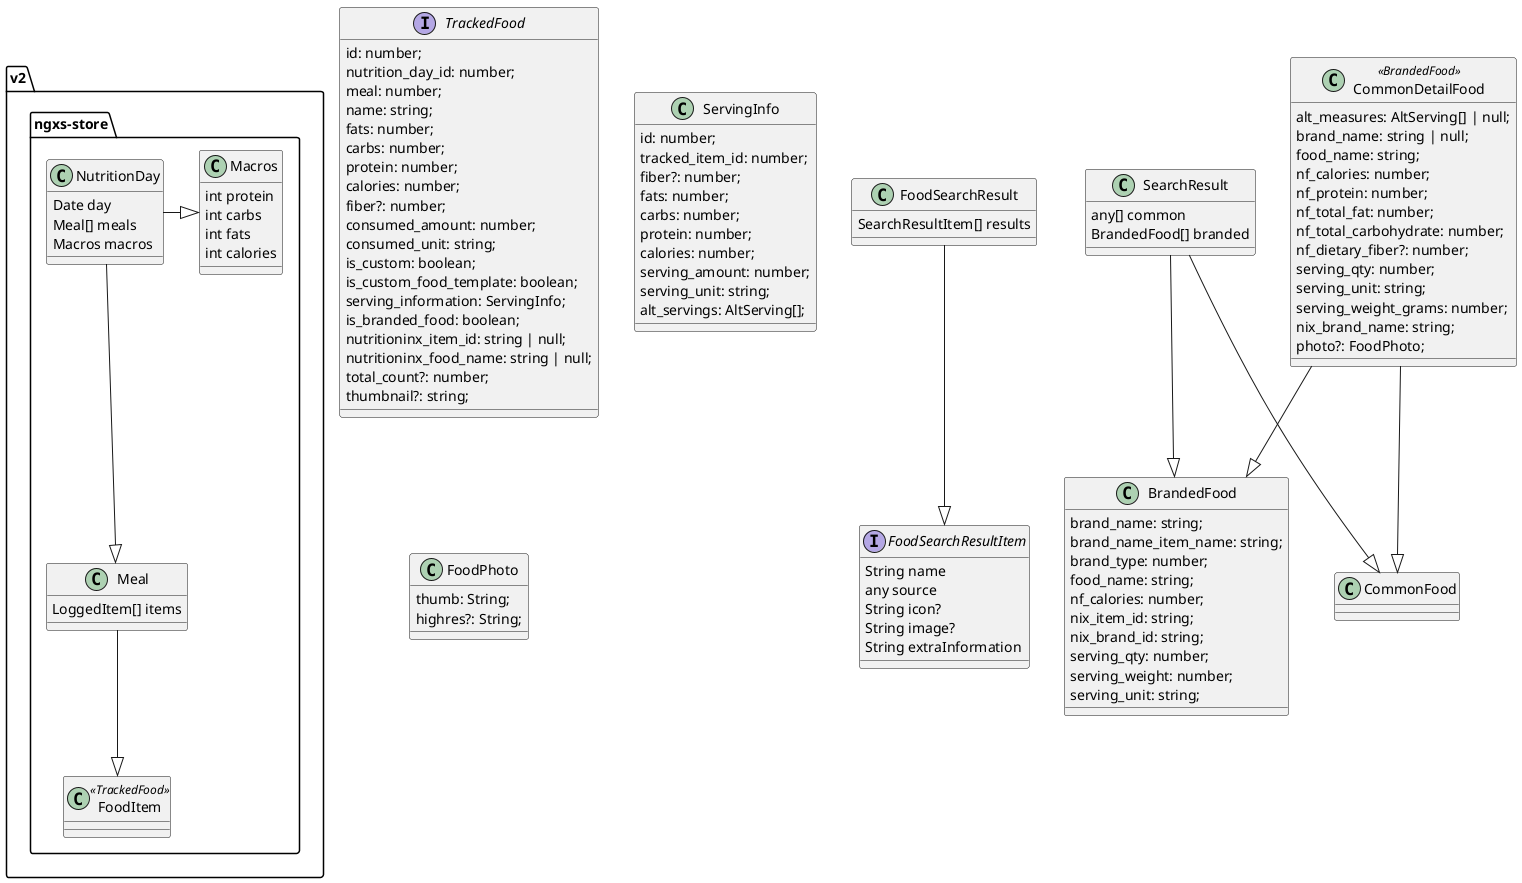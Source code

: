 @startuml

interface FoodSearchResultItem
{
  String name
  any source
  String icon?
  String image?
  String extraInformation
}

class FoodSearchResult {
  SearchResultItem[] results
}

namespace v2.ngxs-store {

class NutritionDay {
  Date day
  Meal[] meals
  Macros macros
}

class Macros {
  int protein
  int carbs
  int fats
  int calories
}

Class Meal {
  LoggedItem[] items
}


class FoodItem << TrackedFood >> {

}

NutritionDay -|> Macros
NutritionDay --|> Meal
Meal --|> FoodItem
}

                              interface TrackedFood {
  id: number;
  nutrition_day_id: number;
  meal: number;
  name: string;
  fats: number;
  carbs: number;
  protein: number;
  calories: number;
  fiber?: number;
  consumed_amount: number;
  consumed_unit: string;
  is_custom: boolean;
  is_custom_food_template: boolean;
  serving_information: ServingInfo;
  is_branded_food: boolean;
  nutritioninx_item_id: string | null;
  nutritioninx_food_name: string | null;
  total_count?: number;
  thumbnail?: string;
}

class ServingInfo {
  id: number;
  tracked_item_id: number;
  fiber?: number;
  fats: number;
  carbs: number;
  protein: number;
  calories: number;
  serving_amount: number;
  serving_unit: string;
  alt_servings: AltServing[];
}


FoodSearchResult --|> FoodSearchResultItem


SearchResult --|> BrandedFood
SearchResult --|> CommonFood
CommonDetailFood --|> CommonFood
CommonDetailFood --|> BrandedFood

class SearchResult {
 any[] common
 BrandedFood[] branded
}

class CommonFood {
}

class BrandedFood {
  brand_name: string;
  brand_name_item_name: string;
  brand_type: number;
  food_name: string;
  nf_calories: number;
  nix_item_id: string;
  nix_brand_id: string;
  serving_qty: number;
  serving_weight: number;
  serving_unit: string;
}

class FoodPhoto {
        thumb: String;
        highres?: String;
      }

class CommonDetailFood << BrandedFood>> {
  alt_measures: AltServing[] | null;
  brand_name: string | null;
  food_name: string;
  nf_calories: number;
  nf_protein: number;
  nf_total_fat: number;
  nf_total_carbohydrate: number;
  nf_dietary_fiber?: number;
  serving_qty: number;
  serving_unit: string;
  serving_weight_grams: number;
  nix_brand_name: string;
  photo?: FoodPhoto;
}

@enduml
